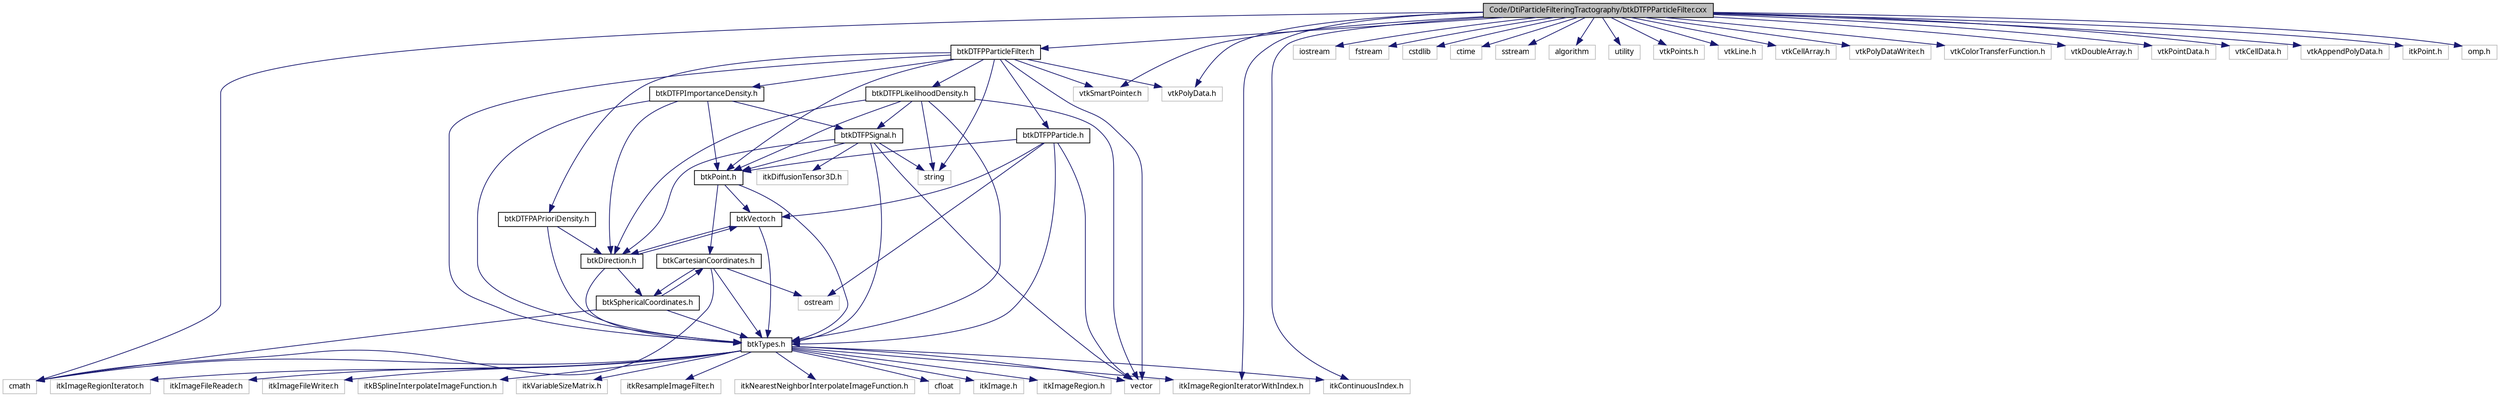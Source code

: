 digraph G
{
  edge [fontname="FreeSans.ttf",fontsize="10",labelfontname="FreeSans.ttf",labelfontsize="10"];
  node [fontname="FreeSans.ttf",fontsize="10",shape=record];
  Node1 [label="Code/DtiParticleFilteringTractography/btkDTFPParticleFilter.cxx",height=0.2,width=0.4,color="black", fillcolor="grey75", style="filled" fontcolor="black"];
  Node1 -> Node2 [color="midnightblue",fontsize="10",style="solid",fontname="FreeSans.ttf"];
  Node2 [label="btkDTFPParticleFilter.h",height=0.2,width=0.4,color="black", fillcolor="white", style="filled",URL="$btk_d_t_f_p_particle_filter_8h.html"];
  Node2 -> Node3 [color="midnightblue",fontsize="10",style="solid",fontname="FreeSans.ttf"];
  Node3 [label="vector",height=0.2,width=0.4,color="grey75", fillcolor="white", style="filled"];
  Node2 -> Node4 [color="midnightblue",fontsize="10",style="solid",fontname="FreeSans.ttf"];
  Node4 [label="string",height=0.2,width=0.4,color="grey75", fillcolor="white", style="filled"];
  Node2 -> Node5 [color="midnightblue",fontsize="10",style="solid",fontname="FreeSans.ttf"];
  Node5 [label="vtkSmartPointer.h",height=0.2,width=0.4,color="grey75", fillcolor="white", style="filled"];
  Node2 -> Node6 [color="midnightblue",fontsize="10",style="solid",fontname="FreeSans.ttf"];
  Node6 [label="vtkPolyData.h",height=0.2,width=0.4,color="grey75", fillcolor="white", style="filled"];
  Node2 -> Node7 [color="midnightblue",fontsize="10",style="solid",fontname="FreeSans.ttf"];
  Node7 [label="btkTypes.h",height=0.2,width=0.4,color="black", fillcolor="white", style="filled",URL="$btk_types_8h.html"];
  Node7 -> Node8 [color="midnightblue",fontsize="10",style="solid",fontname="FreeSans.ttf"];
  Node8 [label="itkImage.h",height=0.2,width=0.4,color="grey75", fillcolor="white", style="filled"];
  Node7 -> Node9 [color="midnightblue",fontsize="10",style="solid",fontname="FreeSans.ttf"];
  Node9 [label="itkImageRegion.h",height=0.2,width=0.4,color="grey75", fillcolor="white", style="filled"];
  Node7 -> Node10 [color="midnightblue",fontsize="10",style="solid",fontname="FreeSans.ttf"];
  Node10 [label="itkImageRegionIterator.h",height=0.2,width=0.4,color="grey75", fillcolor="white", style="filled"];
  Node7 -> Node11 [color="midnightblue",fontsize="10",style="solid",fontname="FreeSans.ttf"];
  Node11 [label="itkImageRegionIteratorWithIndex.h",height=0.2,width=0.4,color="grey75", fillcolor="white", style="filled"];
  Node7 -> Node12 [color="midnightblue",fontsize="10",style="solid",fontname="FreeSans.ttf"];
  Node12 [label="itkImageFileReader.h",height=0.2,width=0.4,color="grey75", fillcolor="white", style="filled"];
  Node7 -> Node13 [color="midnightblue",fontsize="10",style="solid",fontname="FreeSans.ttf"];
  Node13 [label="itkImageFileWriter.h",height=0.2,width=0.4,color="grey75", fillcolor="white", style="filled"];
  Node7 -> Node14 [color="midnightblue",fontsize="10",style="solid",fontname="FreeSans.ttf"];
  Node14 [label="itkBSplineInterpolateImageFunction.h",height=0.2,width=0.4,color="grey75", fillcolor="white", style="filled"];
  Node7 -> Node15 [color="midnightblue",fontsize="10",style="solid",fontname="FreeSans.ttf"];
  Node15 [label="itkVariableSizeMatrix.h",height=0.2,width=0.4,color="grey75", fillcolor="white", style="filled"];
  Node7 -> Node16 [color="midnightblue",fontsize="10",style="solid",fontname="FreeSans.ttf"];
  Node16 [label="itkContinuousIndex.h",height=0.2,width=0.4,color="grey75", fillcolor="white", style="filled"];
  Node7 -> Node17 [color="midnightblue",fontsize="10",style="solid",fontname="FreeSans.ttf"];
  Node17 [label="itkResampleImageFilter.h",height=0.2,width=0.4,color="grey75", fillcolor="white", style="filled"];
  Node7 -> Node18 [color="midnightblue",fontsize="10",style="solid",fontname="FreeSans.ttf"];
  Node18 [label="itkNearestNeighborInterpolateImageFunction.h",height=0.2,width=0.4,color="grey75", fillcolor="white", style="filled"];
  Node7 -> Node19 [color="midnightblue",fontsize="10",style="solid",fontname="FreeSans.ttf"];
  Node19 [label="cfloat",height=0.2,width=0.4,color="grey75", fillcolor="white", style="filled"];
  Node7 -> Node20 [color="midnightblue",fontsize="10",style="solid",fontname="FreeSans.ttf"];
  Node20 [label="cmath",height=0.2,width=0.4,color="grey75", fillcolor="white", style="filled"];
  Node7 -> Node3 [color="midnightblue",fontsize="10",style="solid",fontname="FreeSans.ttf"];
  Node2 -> Node21 [color="midnightblue",fontsize="10",style="solid",fontname="FreeSans.ttf"];
  Node21 [label="btkPoint.h",height=0.2,width=0.4,color="black", fillcolor="white", style="filled",URL="$btk_point_8h.html"];
  Node21 -> Node7 [color="midnightblue",fontsize="10",style="solid",fontname="FreeSans.ttf"];
  Node21 -> Node22 [color="midnightblue",fontsize="10",style="solid",fontname="FreeSans.ttf"];
  Node22 [label="btkCartesianCoordinates.h",height=0.2,width=0.4,color="black", fillcolor="white", style="filled",URL="$_tractography_2btk_cartesian_coordinates_8h.html"];
  Node22 -> Node20 [color="midnightblue",fontsize="10",style="solid",fontname="FreeSans.ttf"];
  Node22 -> Node23 [color="midnightblue",fontsize="10",style="solid",fontname="FreeSans.ttf"];
  Node23 [label="ostream",height=0.2,width=0.4,color="grey75", fillcolor="white", style="filled"];
  Node22 -> Node7 [color="midnightblue",fontsize="10",style="solid",fontname="FreeSans.ttf"];
  Node22 -> Node24 [color="midnightblue",fontsize="10",style="solid",fontname="FreeSans.ttf"];
  Node24 [label="btkSphericalCoordinates.h",height=0.2,width=0.4,color="black", fillcolor="white", style="filled",URL="$btk_spherical_coordinates_8h.html"];
  Node24 -> Node20 [color="midnightblue",fontsize="10",style="solid",fontname="FreeSans.ttf"];
  Node24 -> Node7 [color="midnightblue",fontsize="10",style="solid",fontname="FreeSans.ttf"];
  Node24 -> Node22 [color="midnightblue",fontsize="10",style="solid",fontname="FreeSans.ttf"];
  Node21 -> Node25 [color="midnightblue",fontsize="10",style="solid",fontname="FreeSans.ttf"];
  Node25 [label="btkVector.h",height=0.2,width=0.4,color="black", fillcolor="white", style="filled",URL="$btk_vector_8h.html"];
  Node25 -> Node7 [color="midnightblue",fontsize="10",style="solid",fontname="FreeSans.ttf"];
  Node25 -> Node26 [color="midnightblue",fontsize="10",style="solid",fontname="FreeSans.ttf"];
  Node26 [label="btkDirection.h",height=0.2,width=0.4,color="black", fillcolor="white", style="filled",URL="$btk_direction_8h.html"];
  Node26 -> Node7 [color="midnightblue",fontsize="10",style="solid",fontname="FreeSans.ttf"];
  Node26 -> Node24 [color="midnightblue",fontsize="10",style="solid",fontname="FreeSans.ttf"];
  Node26 -> Node25 [color="midnightblue",fontsize="10",style="solid",fontname="FreeSans.ttf"];
  Node2 -> Node27 [color="midnightblue",fontsize="10",style="solid",fontname="FreeSans.ttf"];
  Node27 [label="btkDTFPParticle.h",height=0.2,width=0.4,color="black", fillcolor="white", style="filled",URL="$btk_d_t_f_p_particle_8h.html"];
  Node27 -> Node3 [color="midnightblue",fontsize="10",style="solid",fontname="FreeSans.ttf"];
  Node27 -> Node23 [color="midnightblue",fontsize="10",style="solid",fontname="FreeSans.ttf"];
  Node27 -> Node7 [color="midnightblue",fontsize="10",style="solid",fontname="FreeSans.ttf"];
  Node27 -> Node21 [color="midnightblue",fontsize="10",style="solid",fontname="FreeSans.ttf"];
  Node27 -> Node25 [color="midnightblue",fontsize="10",style="solid",fontname="FreeSans.ttf"];
  Node2 -> Node28 [color="midnightblue",fontsize="10",style="solid",fontname="FreeSans.ttf"];
  Node28 [label="btkDTFPAPrioriDensity.h",height=0.2,width=0.4,color="black", fillcolor="white", style="filled",URL="$btk_d_t_f_p_a_priori_density_8h.html"];
  Node28 -> Node7 [color="midnightblue",fontsize="10",style="solid",fontname="FreeSans.ttf"];
  Node28 -> Node26 [color="midnightblue",fontsize="10",style="solid",fontname="FreeSans.ttf"];
  Node2 -> Node29 [color="midnightblue",fontsize="10",style="solid",fontname="FreeSans.ttf"];
  Node29 [label="btkDTFPLikelihoodDensity.h",height=0.2,width=0.4,color="black", fillcolor="white", style="filled",URL="$btk_d_t_f_p_likelihood_density_8h.html"];
  Node29 -> Node3 [color="midnightblue",fontsize="10",style="solid",fontname="FreeSans.ttf"];
  Node29 -> Node4 [color="midnightblue",fontsize="10",style="solid",fontname="FreeSans.ttf"];
  Node29 -> Node7 [color="midnightblue",fontsize="10",style="solid",fontname="FreeSans.ttf"];
  Node29 -> Node21 [color="midnightblue",fontsize="10",style="solid",fontname="FreeSans.ttf"];
  Node29 -> Node26 [color="midnightblue",fontsize="10",style="solid",fontname="FreeSans.ttf"];
  Node29 -> Node30 [color="midnightblue",fontsize="10",style="solid",fontname="FreeSans.ttf"];
  Node30 [label="btkDTFPSignal.h",height=0.2,width=0.4,color="black", fillcolor="white", style="filled",URL="$btk_d_t_f_p_signal_8h.html"];
  Node30 -> Node4 [color="midnightblue",fontsize="10",style="solid",fontname="FreeSans.ttf"];
  Node30 -> Node3 [color="midnightblue",fontsize="10",style="solid",fontname="FreeSans.ttf"];
  Node30 -> Node31 [color="midnightblue",fontsize="10",style="solid",fontname="FreeSans.ttf"];
  Node31 [label="itkDiffusionTensor3D.h",height=0.2,width=0.4,color="grey75", fillcolor="white", style="filled"];
  Node30 -> Node7 [color="midnightblue",fontsize="10",style="solid",fontname="FreeSans.ttf"];
  Node30 -> Node21 [color="midnightblue",fontsize="10",style="solid",fontname="FreeSans.ttf"];
  Node30 -> Node26 [color="midnightblue",fontsize="10",style="solid",fontname="FreeSans.ttf"];
  Node2 -> Node32 [color="midnightblue",fontsize="10",style="solid",fontname="FreeSans.ttf"];
  Node32 [label="btkDTFPImportanceDensity.h",height=0.2,width=0.4,color="black", fillcolor="white", style="filled",URL="$btk_d_t_f_p_importance_density_8h.html"];
  Node32 -> Node7 [color="midnightblue",fontsize="10",style="solid",fontname="FreeSans.ttf"];
  Node32 -> Node21 [color="midnightblue",fontsize="10",style="solid",fontname="FreeSans.ttf"];
  Node32 -> Node26 [color="midnightblue",fontsize="10",style="solid",fontname="FreeSans.ttf"];
  Node32 -> Node30 [color="midnightblue",fontsize="10",style="solid",fontname="FreeSans.ttf"];
  Node1 -> Node33 [color="midnightblue",fontsize="10",style="solid",fontname="FreeSans.ttf"];
  Node33 [label="iostream",height=0.2,width=0.4,color="grey75", fillcolor="white", style="filled"];
  Node1 -> Node34 [color="midnightblue",fontsize="10",style="solid",fontname="FreeSans.ttf"];
  Node34 [label="fstream",height=0.2,width=0.4,color="grey75", fillcolor="white", style="filled"];
  Node1 -> Node35 [color="midnightblue",fontsize="10",style="solid",fontname="FreeSans.ttf"];
  Node35 [label="cstdlib",height=0.2,width=0.4,color="grey75", fillcolor="white", style="filled"];
  Node1 -> Node36 [color="midnightblue",fontsize="10",style="solid",fontname="FreeSans.ttf"];
  Node36 [label="ctime",height=0.2,width=0.4,color="grey75", fillcolor="white", style="filled"];
  Node1 -> Node37 [color="midnightblue",fontsize="10",style="solid",fontname="FreeSans.ttf"];
  Node37 [label="sstream",height=0.2,width=0.4,color="grey75", fillcolor="white", style="filled"];
  Node1 -> Node20 [color="midnightblue",fontsize="10",style="solid",fontname="FreeSans.ttf"];
  Node1 -> Node38 [color="midnightblue",fontsize="10",style="solid",fontname="FreeSans.ttf"];
  Node38 [label="algorithm",height=0.2,width=0.4,color="grey75", fillcolor="white", style="filled"];
  Node1 -> Node39 [color="midnightblue",fontsize="10",style="solid",fontname="FreeSans.ttf"];
  Node39 [label="utility",height=0.2,width=0.4,color="grey75", fillcolor="white", style="filled"];
  Node1 -> Node5 [color="midnightblue",fontsize="10",style="solid",fontname="FreeSans.ttf"];
  Node1 -> Node40 [color="midnightblue",fontsize="10",style="solid",fontname="FreeSans.ttf"];
  Node40 [label="vtkPoints.h",height=0.2,width=0.4,color="grey75", fillcolor="white", style="filled"];
  Node1 -> Node41 [color="midnightblue",fontsize="10",style="solid",fontname="FreeSans.ttf"];
  Node41 [label="vtkLine.h",height=0.2,width=0.4,color="grey75", fillcolor="white", style="filled"];
  Node1 -> Node42 [color="midnightblue",fontsize="10",style="solid",fontname="FreeSans.ttf"];
  Node42 [label="vtkCellArray.h",height=0.2,width=0.4,color="grey75", fillcolor="white", style="filled"];
  Node1 -> Node6 [color="midnightblue",fontsize="10",style="solid",fontname="FreeSans.ttf"];
  Node1 -> Node43 [color="midnightblue",fontsize="10",style="solid",fontname="FreeSans.ttf"];
  Node43 [label="vtkPolyDataWriter.h",height=0.2,width=0.4,color="grey75", fillcolor="white", style="filled"];
  Node1 -> Node44 [color="midnightblue",fontsize="10",style="solid",fontname="FreeSans.ttf"];
  Node44 [label="vtkColorTransferFunction.h",height=0.2,width=0.4,color="grey75", fillcolor="white", style="filled"];
  Node1 -> Node45 [color="midnightblue",fontsize="10",style="solid",fontname="FreeSans.ttf"];
  Node45 [label="vtkDoubleArray.h",height=0.2,width=0.4,color="grey75", fillcolor="white", style="filled"];
  Node1 -> Node46 [color="midnightblue",fontsize="10",style="solid",fontname="FreeSans.ttf"];
  Node46 [label="vtkPointData.h",height=0.2,width=0.4,color="grey75", fillcolor="white", style="filled"];
  Node1 -> Node47 [color="midnightblue",fontsize="10",style="solid",fontname="FreeSans.ttf"];
  Node47 [label="vtkCellData.h",height=0.2,width=0.4,color="grey75", fillcolor="white", style="filled"];
  Node1 -> Node48 [color="midnightblue",fontsize="10",style="solid",fontname="FreeSans.ttf"];
  Node48 [label="vtkAppendPolyData.h",height=0.2,width=0.4,color="grey75", fillcolor="white", style="filled"];
  Node1 -> Node11 [color="midnightblue",fontsize="10",style="solid",fontname="FreeSans.ttf"];
  Node1 -> Node49 [color="midnightblue",fontsize="10",style="solid",fontname="FreeSans.ttf"];
  Node49 [label="itkPoint.h",height=0.2,width=0.4,color="grey75", fillcolor="white", style="filled"];
  Node1 -> Node16 [color="midnightblue",fontsize="10",style="solid",fontname="FreeSans.ttf"];
  Node1 -> Node50 [color="midnightblue",fontsize="10",style="solid",fontname="FreeSans.ttf"];
  Node50 [label="omp.h",height=0.2,width=0.4,color="grey75", fillcolor="white", style="filled"];
}
